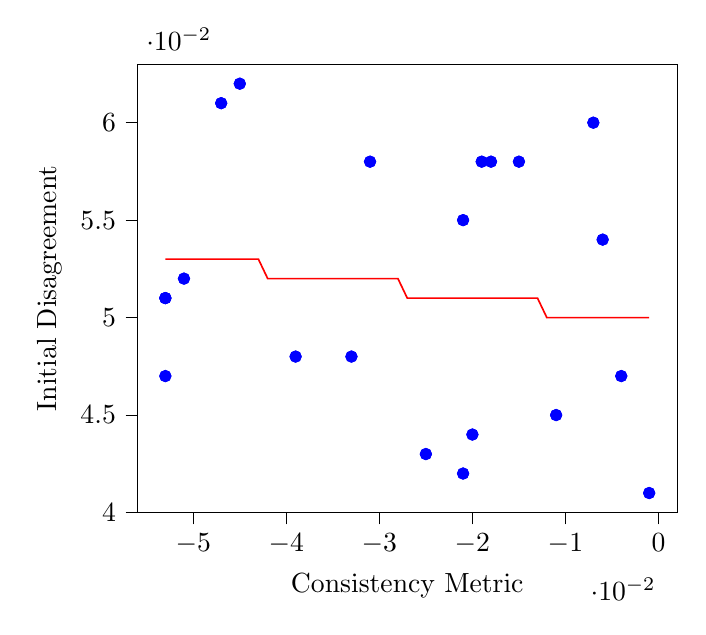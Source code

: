 % This file was created with tikzplotlib v0.10.1.
\begin{tikzpicture}

\definecolor{darkgray176}{RGB}{176,176,176}

\begin{axis}[
tick align=outside,
tick pos=left,
x grid style={darkgray176},
xlabel={Consistency Metric},
xmin=-0.056, xmax=0.002,
xtick style={color=black},
y grid style={darkgray176},
ylabel={Initial Disagreement},
ymin=0.04, ymax=0.063,
ytick style={color=black}
]
\addplot [draw=blue, fill=blue, mark=*, only marks]
table{%
x  y
-0.047 0.061
-0.045 0.062
-0.004 0.047
-0.019 0.058
-0.006 0.054
-0.021 0.055
-0.047 0.061
-0.011 0.045
-0.053 0.047
-0.021 0.042
-0.051 0.052
-0.018 0.058
-0.045 0.062
-0.011 0.045
-0.053 0.051
-0.02 0.044
-0.053 0.051
-0.015 0.058
-0.004 0.047
-0.053 0.047
-0.053 0.051
-0.025 0.043
-0.001 0.041
-0.039 0.048
-0.019 0.058
-0.021 0.042
-0.02 0.044
-0.025 0.043
-0.033 0.048
-0.007 0.06
-0.006 0.054
-0.051 0.052
-0.053 0.051
-0.001 0.041
-0.033 0.048
-0.031 0.058
-0.021 0.055
-0.018 0.058
-0.015 0.058
-0.039 0.048
-0.007 0.06
-0.031 0.058
};
\addplot [semithick, red]
table {%
-0.053 0.053
-0.053 0.053
-0.052 0.053
-0.052 0.053
-0.051 0.053
-0.051 0.053
-0.05 0.053
-0.05 0.053
-0.049 0.053
-0.049 0.053
-0.048 0.053
-0.047 0.053
-0.047 0.053
-0.046 0.053
-0.046 0.053
-0.045 0.053
-0.045 0.053
-0.044 0.053
-0.044 0.053
-0.043 0.053
-0.043 0.053
-0.042 0.052
-0.042 0.052
-0.041 0.052
-0.041 0.052
-0.04 0.052
-0.039 0.052
-0.039 0.052
-0.038 0.052
-0.038 0.052
-0.037 0.052
-0.037 0.052
-0.036 0.052
-0.036 0.052
-0.035 0.052
-0.035 0.052
-0.034 0.052
-0.034 0.052
-0.033 0.052
-0.033 0.052
-0.032 0.052
-0.031 0.052
-0.031 0.052
-0.03 0.052
-0.03 0.052
-0.029 0.052
-0.029 0.052
-0.028 0.052
-0.028 0.052
-0.027 0.051
-0.027 0.051
-0.026 0.051
-0.026 0.051
-0.025 0.051
-0.025 0.051
-0.024 0.051
-0.023 0.051
-0.023 0.051
-0.022 0.051
-0.022 0.051
-0.021 0.051
-0.021 0.051
-0.02 0.051
-0.02 0.051
-0.019 0.051
-0.019 0.051
-0.018 0.051
-0.018 0.051
-0.017 0.051
-0.017 0.051
-0.016 0.051
-0.015 0.051
-0.015 0.051
-0.014 0.051
-0.014 0.051
-0.013 0.051
-0.013 0.051
-0.012 0.05
-0.012 0.05
-0.011 0.05
-0.011 0.05
-0.01 0.05
-0.01 0.05
-0.009 0.05
-0.009 0.05
-0.008 0.05
-0.007 0.05
-0.007 0.05
-0.006 0.05
-0.006 0.05
-0.005 0.05
-0.005 0.05
-0.004 0.05
-0.004 0.05
-0.003 0.05
-0.003 0.05
-0.002 0.05
-0.002 0.05
-0.001 0.05
-0.001 0.05
};
\end{axis}

\end{tikzpicture}
